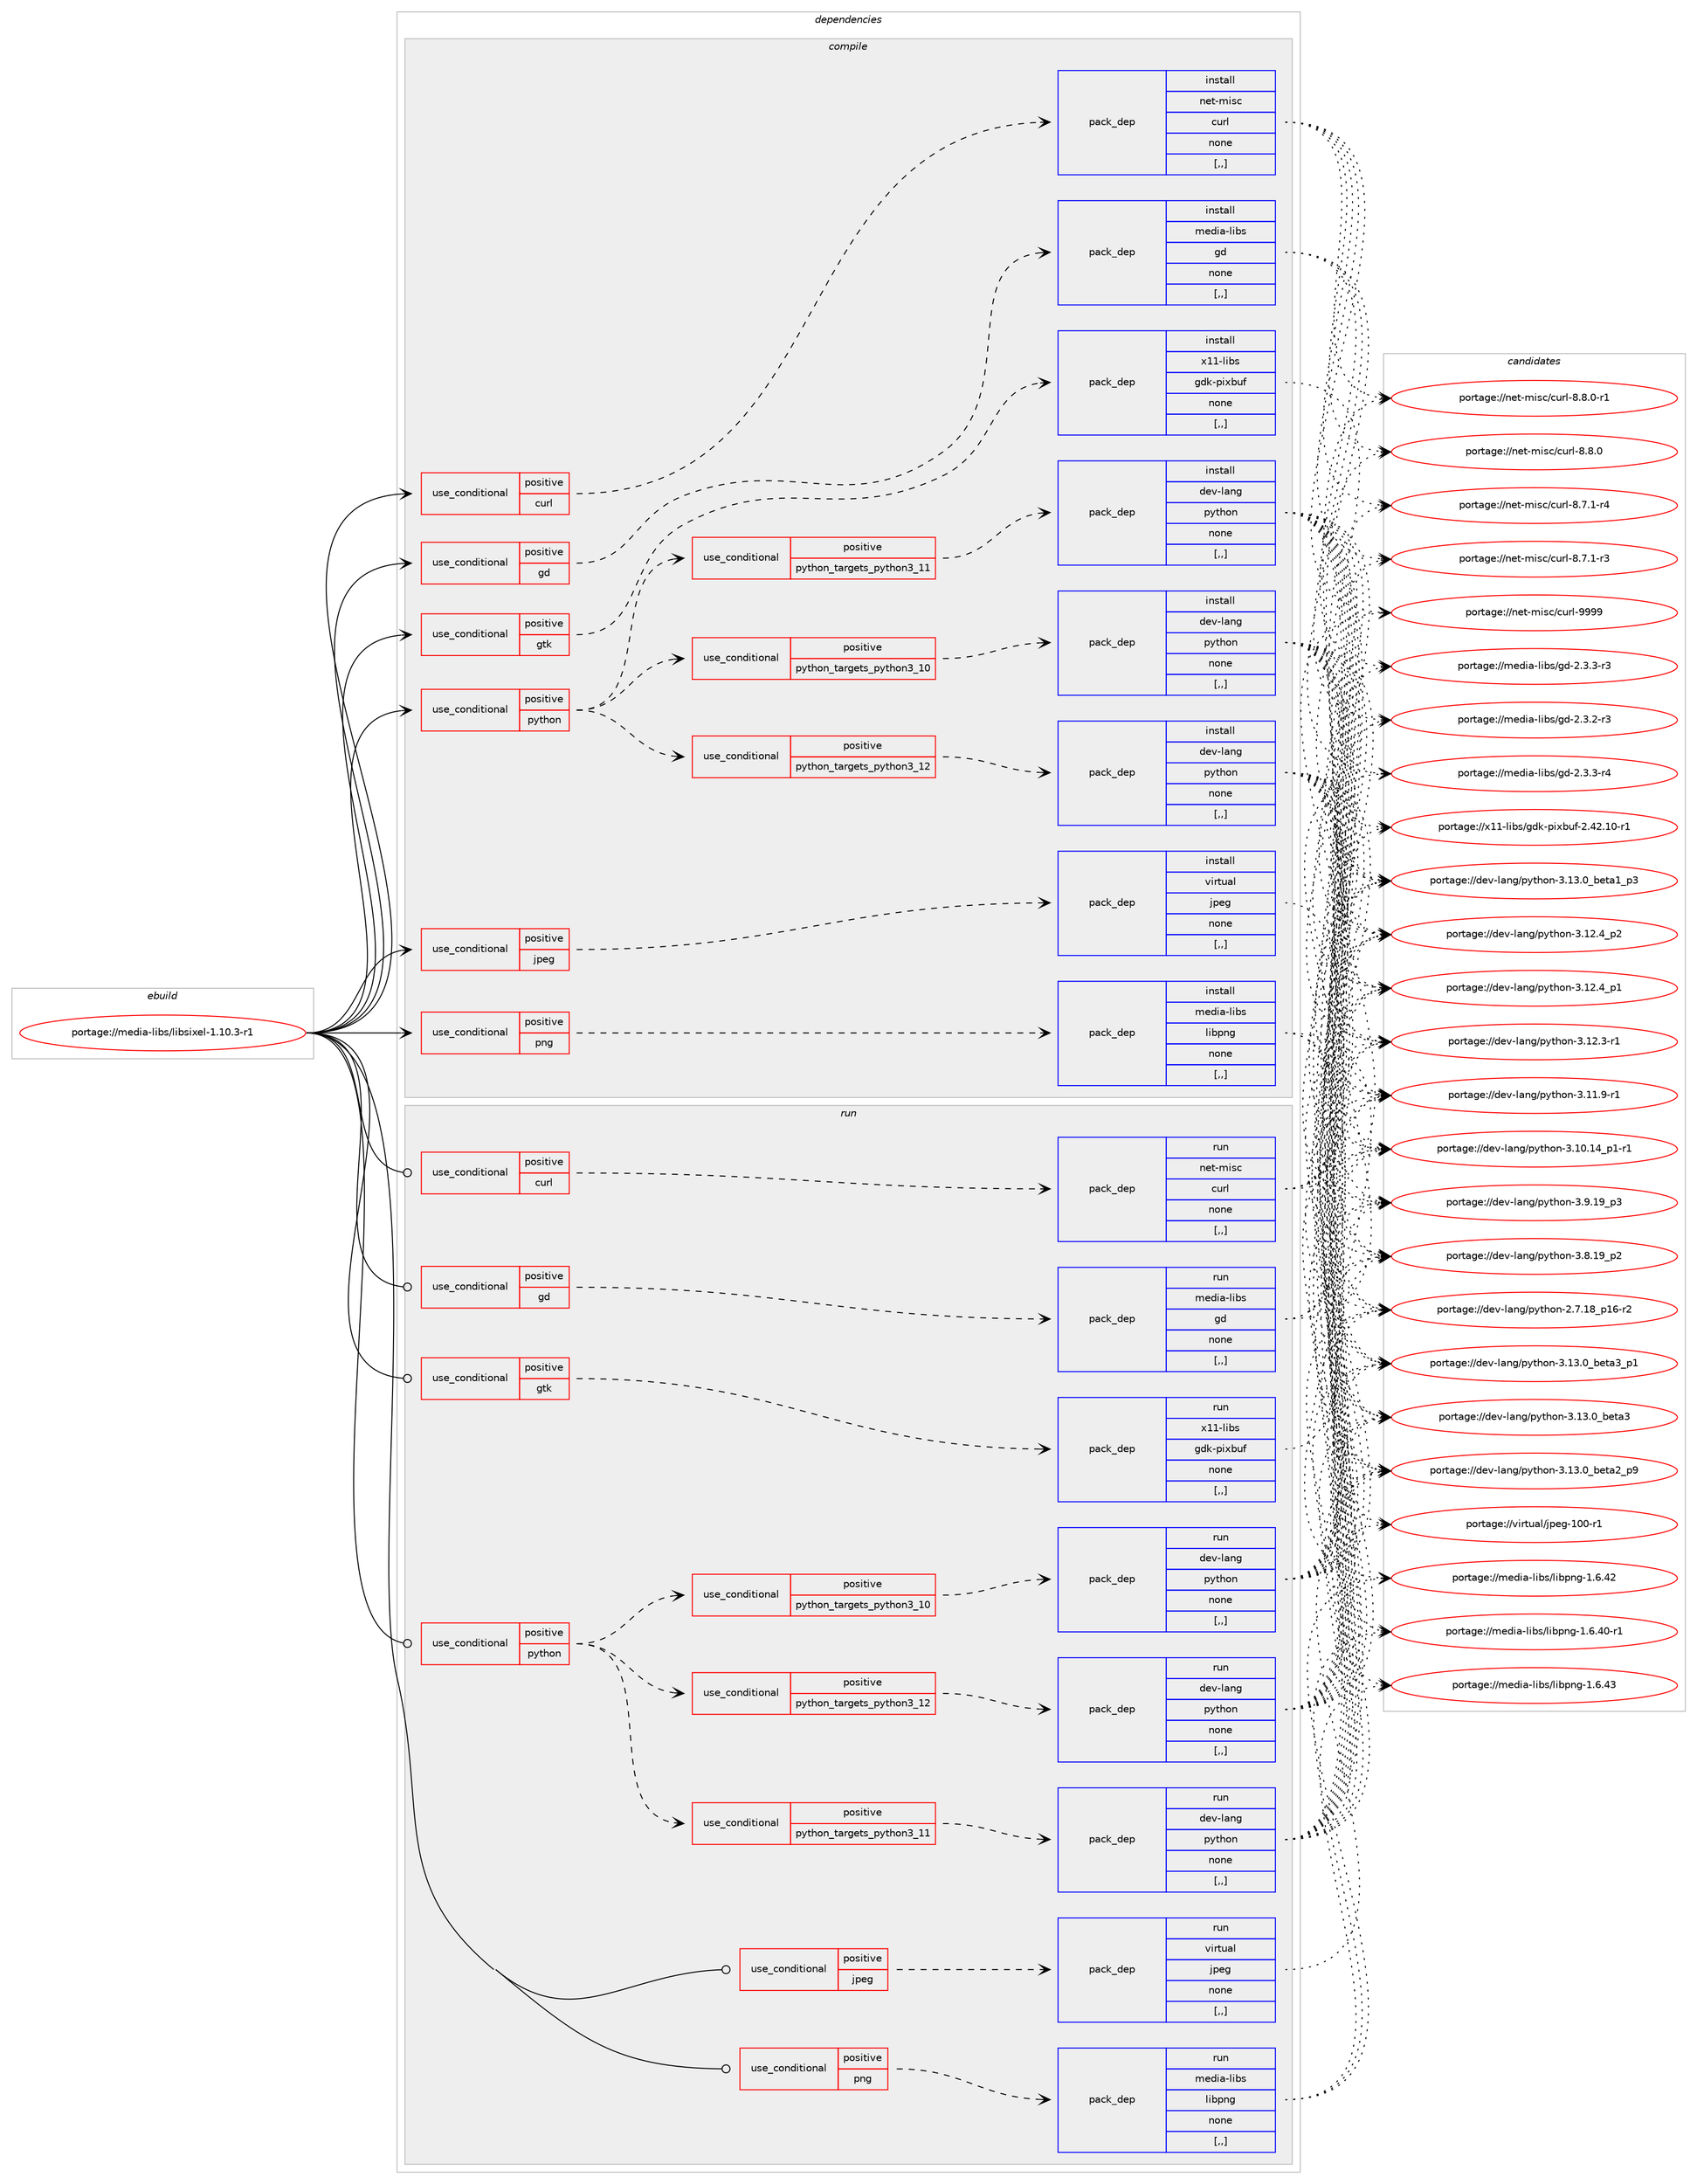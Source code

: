 digraph prolog {

# *************
# Graph options
# *************

newrank=true;
concentrate=true;
compound=true;
graph [rankdir=LR,fontname=Helvetica,fontsize=10,ranksep=1.5];#, ranksep=2.5, nodesep=0.2];
edge  [arrowhead=vee];
node  [fontname=Helvetica,fontsize=10];

# **********
# The ebuild
# **********

subgraph cluster_leftcol {
color=gray;
rank=same;
label=<<i>ebuild</i>>;
id [label="portage://media-libs/libsixel-1.10.3-r1", color=red, width=4, href="../media-libs/libsixel-1.10.3-r1.svg"];
}

# ****************
# The dependencies
# ****************

subgraph cluster_midcol {
color=gray;
label=<<i>dependencies</i>>;
subgraph cluster_compile {
fillcolor="#eeeeee";
style=filled;
label=<<i>compile</i>>;
subgraph cond75759 {
dependency299451 [label=<<TABLE BORDER="0" CELLBORDER="1" CELLSPACING="0" CELLPADDING="4"><TR><TD ROWSPAN="3" CELLPADDING="10">use_conditional</TD></TR><TR><TD>positive</TD></TR><TR><TD>curl</TD></TR></TABLE>>, shape=none, color=red];
subgraph pack221319 {
dependency299452 [label=<<TABLE BORDER="0" CELLBORDER="1" CELLSPACING="0" CELLPADDING="4" WIDTH="220"><TR><TD ROWSPAN="6" CELLPADDING="30">pack_dep</TD></TR><TR><TD WIDTH="110">install</TD></TR><TR><TD>net-misc</TD></TR><TR><TD>curl</TD></TR><TR><TD>none</TD></TR><TR><TD>[,,]</TD></TR></TABLE>>, shape=none, color=blue];
}
dependency299451:e -> dependency299452:w [weight=20,style="dashed",arrowhead="vee"];
}
id:e -> dependency299451:w [weight=20,style="solid",arrowhead="vee"];
subgraph cond75760 {
dependency299453 [label=<<TABLE BORDER="0" CELLBORDER="1" CELLSPACING="0" CELLPADDING="4"><TR><TD ROWSPAN="3" CELLPADDING="10">use_conditional</TD></TR><TR><TD>positive</TD></TR><TR><TD>gd</TD></TR></TABLE>>, shape=none, color=red];
subgraph pack221320 {
dependency299454 [label=<<TABLE BORDER="0" CELLBORDER="1" CELLSPACING="0" CELLPADDING="4" WIDTH="220"><TR><TD ROWSPAN="6" CELLPADDING="30">pack_dep</TD></TR><TR><TD WIDTH="110">install</TD></TR><TR><TD>media-libs</TD></TR><TR><TD>gd</TD></TR><TR><TD>none</TD></TR><TR><TD>[,,]</TD></TR></TABLE>>, shape=none, color=blue];
}
dependency299453:e -> dependency299454:w [weight=20,style="dashed",arrowhead="vee"];
}
id:e -> dependency299453:w [weight=20,style="solid",arrowhead="vee"];
subgraph cond75761 {
dependency299455 [label=<<TABLE BORDER="0" CELLBORDER="1" CELLSPACING="0" CELLPADDING="4"><TR><TD ROWSPAN="3" CELLPADDING="10">use_conditional</TD></TR><TR><TD>positive</TD></TR><TR><TD>gtk</TD></TR></TABLE>>, shape=none, color=red];
subgraph pack221321 {
dependency299456 [label=<<TABLE BORDER="0" CELLBORDER="1" CELLSPACING="0" CELLPADDING="4" WIDTH="220"><TR><TD ROWSPAN="6" CELLPADDING="30">pack_dep</TD></TR><TR><TD WIDTH="110">install</TD></TR><TR><TD>x11-libs</TD></TR><TR><TD>gdk-pixbuf</TD></TR><TR><TD>none</TD></TR><TR><TD>[,,]</TD></TR></TABLE>>, shape=none, color=blue];
}
dependency299455:e -> dependency299456:w [weight=20,style="dashed",arrowhead="vee"];
}
id:e -> dependency299455:w [weight=20,style="solid",arrowhead="vee"];
subgraph cond75762 {
dependency299457 [label=<<TABLE BORDER="0" CELLBORDER="1" CELLSPACING="0" CELLPADDING="4"><TR><TD ROWSPAN="3" CELLPADDING="10">use_conditional</TD></TR><TR><TD>positive</TD></TR><TR><TD>jpeg</TD></TR></TABLE>>, shape=none, color=red];
subgraph pack221322 {
dependency299458 [label=<<TABLE BORDER="0" CELLBORDER="1" CELLSPACING="0" CELLPADDING="4" WIDTH="220"><TR><TD ROWSPAN="6" CELLPADDING="30">pack_dep</TD></TR><TR><TD WIDTH="110">install</TD></TR><TR><TD>virtual</TD></TR><TR><TD>jpeg</TD></TR><TR><TD>none</TD></TR><TR><TD>[,,]</TD></TR></TABLE>>, shape=none, color=blue];
}
dependency299457:e -> dependency299458:w [weight=20,style="dashed",arrowhead="vee"];
}
id:e -> dependency299457:w [weight=20,style="solid",arrowhead="vee"];
subgraph cond75763 {
dependency299459 [label=<<TABLE BORDER="0" CELLBORDER="1" CELLSPACING="0" CELLPADDING="4"><TR><TD ROWSPAN="3" CELLPADDING="10">use_conditional</TD></TR><TR><TD>positive</TD></TR><TR><TD>png</TD></TR></TABLE>>, shape=none, color=red];
subgraph pack221323 {
dependency299460 [label=<<TABLE BORDER="0" CELLBORDER="1" CELLSPACING="0" CELLPADDING="4" WIDTH="220"><TR><TD ROWSPAN="6" CELLPADDING="30">pack_dep</TD></TR><TR><TD WIDTH="110">install</TD></TR><TR><TD>media-libs</TD></TR><TR><TD>libpng</TD></TR><TR><TD>none</TD></TR><TR><TD>[,,]</TD></TR></TABLE>>, shape=none, color=blue];
}
dependency299459:e -> dependency299460:w [weight=20,style="dashed",arrowhead="vee"];
}
id:e -> dependency299459:w [weight=20,style="solid",arrowhead="vee"];
subgraph cond75764 {
dependency299461 [label=<<TABLE BORDER="0" CELLBORDER="1" CELLSPACING="0" CELLPADDING="4"><TR><TD ROWSPAN="3" CELLPADDING="10">use_conditional</TD></TR><TR><TD>positive</TD></TR><TR><TD>python</TD></TR></TABLE>>, shape=none, color=red];
subgraph cond75765 {
dependency299462 [label=<<TABLE BORDER="0" CELLBORDER="1" CELLSPACING="0" CELLPADDING="4"><TR><TD ROWSPAN="3" CELLPADDING="10">use_conditional</TD></TR><TR><TD>positive</TD></TR><TR><TD>python_targets_python3_10</TD></TR></TABLE>>, shape=none, color=red];
subgraph pack221324 {
dependency299463 [label=<<TABLE BORDER="0" CELLBORDER="1" CELLSPACING="0" CELLPADDING="4" WIDTH="220"><TR><TD ROWSPAN="6" CELLPADDING="30">pack_dep</TD></TR><TR><TD WIDTH="110">install</TD></TR><TR><TD>dev-lang</TD></TR><TR><TD>python</TD></TR><TR><TD>none</TD></TR><TR><TD>[,,]</TD></TR></TABLE>>, shape=none, color=blue];
}
dependency299462:e -> dependency299463:w [weight=20,style="dashed",arrowhead="vee"];
}
dependency299461:e -> dependency299462:w [weight=20,style="dashed",arrowhead="vee"];
subgraph cond75766 {
dependency299464 [label=<<TABLE BORDER="0" CELLBORDER="1" CELLSPACING="0" CELLPADDING="4"><TR><TD ROWSPAN="3" CELLPADDING="10">use_conditional</TD></TR><TR><TD>positive</TD></TR><TR><TD>python_targets_python3_11</TD></TR></TABLE>>, shape=none, color=red];
subgraph pack221325 {
dependency299465 [label=<<TABLE BORDER="0" CELLBORDER="1" CELLSPACING="0" CELLPADDING="4" WIDTH="220"><TR><TD ROWSPAN="6" CELLPADDING="30">pack_dep</TD></TR><TR><TD WIDTH="110">install</TD></TR><TR><TD>dev-lang</TD></TR><TR><TD>python</TD></TR><TR><TD>none</TD></TR><TR><TD>[,,]</TD></TR></TABLE>>, shape=none, color=blue];
}
dependency299464:e -> dependency299465:w [weight=20,style="dashed",arrowhead="vee"];
}
dependency299461:e -> dependency299464:w [weight=20,style="dashed",arrowhead="vee"];
subgraph cond75767 {
dependency299466 [label=<<TABLE BORDER="0" CELLBORDER="1" CELLSPACING="0" CELLPADDING="4"><TR><TD ROWSPAN="3" CELLPADDING="10">use_conditional</TD></TR><TR><TD>positive</TD></TR><TR><TD>python_targets_python3_12</TD></TR></TABLE>>, shape=none, color=red];
subgraph pack221326 {
dependency299467 [label=<<TABLE BORDER="0" CELLBORDER="1" CELLSPACING="0" CELLPADDING="4" WIDTH="220"><TR><TD ROWSPAN="6" CELLPADDING="30">pack_dep</TD></TR><TR><TD WIDTH="110">install</TD></TR><TR><TD>dev-lang</TD></TR><TR><TD>python</TD></TR><TR><TD>none</TD></TR><TR><TD>[,,]</TD></TR></TABLE>>, shape=none, color=blue];
}
dependency299466:e -> dependency299467:w [weight=20,style="dashed",arrowhead="vee"];
}
dependency299461:e -> dependency299466:w [weight=20,style="dashed",arrowhead="vee"];
}
id:e -> dependency299461:w [weight=20,style="solid",arrowhead="vee"];
}
subgraph cluster_compileandrun {
fillcolor="#eeeeee";
style=filled;
label=<<i>compile and run</i>>;
}
subgraph cluster_run {
fillcolor="#eeeeee";
style=filled;
label=<<i>run</i>>;
subgraph cond75768 {
dependency299468 [label=<<TABLE BORDER="0" CELLBORDER="1" CELLSPACING="0" CELLPADDING="4"><TR><TD ROWSPAN="3" CELLPADDING="10">use_conditional</TD></TR><TR><TD>positive</TD></TR><TR><TD>curl</TD></TR></TABLE>>, shape=none, color=red];
subgraph pack221327 {
dependency299469 [label=<<TABLE BORDER="0" CELLBORDER="1" CELLSPACING="0" CELLPADDING="4" WIDTH="220"><TR><TD ROWSPAN="6" CELLPADDING="30">pack_dep</TD></TR><TR><TD WIDTH="110">run</TD></TR><TR><TD>net-misc</TD></TR><TR><TD>curl</TD></TR><TR><TD>none</TD></TR><TR><TD>[,,]</TD></TR></TABLE>>, shape=none, color=blue];
}
dependency299468:e -> dependency299469:w [weight=20,style="dashed",arrowhead="vee"];
}
id:e -> dependency299468:w [weight=20,style="solid",arrowhead="odot"];
subgraph cond75769 {
dependency299470 [label=<<TABLE BORDER="0" CELLBORDER="1" CELLSPACING="0" CELLPADDING="4"><TR><TD ROWSPAN="3" CELLPADDING="10">use_conditional</TD></TR><TR><TD>positive</TD></TR><TR><TD>gd</TD></TR></TABLE>>, shape=none, color=red];
subgraph pack221328 {
dependency299471 [label=<<TABLE BORDER="0" CELLBORDER="1" CELLSPACING="0" CELLPADDING="4" WIDTH="220"><TR><TD ROWSPAN="6" CELLPADDING="30">pack_dep</TD></TR><TR><TD WIDTH="110">run</TD></TR><TR><TD>media-libs</TD></TR><TR><TD>gd</TD></TR><TR><TD>none</TD></TR><TR><TD>[,,]</TD></TR></TABLE>>, shape=none, color=blue];
}
dependency299470:e -> dependency299471:w [weight=20,style="dashed",arrowhead="vee"];
}
id:e -> dependency299470:w [weight=20,style="solid",arrowhead="odot"];
subgraph cond75770 {
dependency299472 [label=<<TABLE BORDER="0" CELLBORDER="1" CELLSPACING="0" CELLPADDING="4"><TR><TD ROWSPAN="3" CELLPADDING="10">use_conditional</TD></TR><TR><TD>positive</TD></TR><TR><TD>gtk</TD></TR></TABLE>>, shape=none, color=red];
subgraph pack221329 {
dependency299473 [label=<<TABLE BORDER="0" CELLBORDER="1" CELLSPACING="0" CELLPADDING="4" WIDTH="220"><TR><TD ROWSPAN="6" CELLPADDING="30">pack_dep</TD></TR><TR><TD WIDTH="110">run</TD></TR><TR><TD>x11-libs</TD></TR><TR><TD>gdk-pixbuf</TD></TR><TR><TD>none</TD></TR><TR><TD>[,,]</TD></TR></TABLE>>, shape=none, color=blue];
}
dependency299472:e -> dependency299473:w [weight=20,style="dashed",arrowhead="vee"];
}
id:e -> dependency299472:w [weight=20,style="solid",arrowhead="odot"];
subgraph cond75771 {
dependency299474 [label=<<TABLE BORDER="0" CELLBORDER="1" CELLSPACING="0" CELLPADDING="4"><TR><TD ROWSPAN="3" CELLPADDING="10">use_conditional</TD></TR><TR><TD>positive</TD></TR><TR><TD>jpeg</TD></TR></TABLE>>, shape=none, color=red];
subgraph pack221330 {
dependency299475 [label=<<TABLE BORDER="0" CELLBORDER="1" CELLSPACING="0" CELLPADDING="4" WIDTH="220"><TR><TD ROWSPAN="6" CELLPADDING="30">pack_dep</TD></TR><TR><TD WIDTH="110">run</TD></TR><TR><TD>virtual</TD></TR><TR><TD>jpeg</TD></TR><TR><TD>none</TD></TR><TR><TD>[,,]</TD></TR></TABLE>>, shape=none, color=blue];
}
dependency299474:e -> dependency299475:w [weight=20,style="dashed",arrowhead="vee"];
}
id:e -> dependency299474:w [weight=20,style="solid",arrowhead="odot"];
subgraph cond75772 {
dependency299476 [label=<<TABLE BORDER="0" CELLBORDER="1" CELLSPACING="0" CELLPADDING="4"><TR><TD ROWSPAN="3" CELLPADDING="10">use_conditional</TD></TR><TR><TD>positive</TD></TR><TR><TD>png</TD></TR></TABLE>>, shape=none, color=red];
subgraph pack221331 {
dependency299477 [label=<<TABLE BORDER="0" CELLBORDER="1" CELLSPACING="0" CELLPADDING="4" WIDTH="220"><TR><TD ROWSPAN="6" CELLPADDING="30">pack_dep</TD></TR><TR><TD WIDTH="110">run</TD></TR><TR><TD>media-libs</TD></TR><TR><TD>libpng</TD></TR><TR><TD>none</TD></TR><TR><TD>[,,]</TD></TR></TABLE>>, shape=none, color=blue];
}
dependency299476:e -> dependency299477:w [weight=20,style="dashed",arrowhead="vee"];
}
id:e -> dependency299476:w [weight=20,style="solid",arrowhead="odot"];
subgraph cond75773 {
dependency299478 [label=<<TABLE BORDER="0" CELLBORDER="1" CELLSPACING="0" CELLPADDING="4"><TR><TD ROWSPAN="3" CELLPADDING="10">use_conditional</TD></TR><TR><TD>positive</TD></TR><TR><TD>python</TD></TR></TABLE>>, shape=none, color=red];
subgraph cond75774 {
dependency299479 [label=<<TABLE BORDER="0" CELLBORDER="1" CELLSPACING="0" CELLPADDING="4"><TR><TD ROWSPAN="3" CELLPADDING="10">use_conditional</TD></TR><TR><TD>positive</TD></TR><TR><TD>python_targets_python3_10</TD></TR></TABLE>>, shape=none, color=red];
subgraph pack221332 {
dependency299480 [label=<<TABLE BORDER="0" CELLBORDER="1" CELLSPACING="0" CELLPADDING="4" WIDTH="220"><TR><TD ROWSPAN="6" CELLPADDING="30">pack_dep</TD></TR><TR><TD WIDTH="110">run</TD></TR><TR><TD>dev-lang</TD></TR><TR><TD>python</TD></TR><TR><TD>none</TD></TR><TR><TD>[,,]</TD></TR></TABLE>>, shape=none, color=blue];
}
dependency299479:e -> dependency299480:w [weight=20,style="dashed",arrowhead="vee"];
}
dependency299478:e -> dependency299479:w [weight=20,style="dashed",arrowhead="vee"];
subgraph cond75775 {
dependency299481 [label=<<TABLE BORDER="0" CELLBORDER="1" CELLSPACING="0" CELLPADDING="4"><TR><TD ROWSPAN="3" CELLPADDING="10">use_conditional</TD></TR><TR><TD>positive</TD></TR><TR><TD>python_targets_python3_11</TD></TR></TABLE>>, shape=none, color=red];
subgraph pack221333 {
dependency299482 [label=<<TABLE BORDER="0" CELLBORDER="1" CELLSPACING="0" CELLPADDING="4" WIDTH="220"><TR><TD ROWSPAN="6" CELLPADDING="30">pack_dep</TD></TR><TR><TD WIDTH="110">run</TD></TR><TR><TD>dev-lang</TD></TR><TR><TD>python</TD></TR><TR><TD>none</TD></TR><TR><TD>[,,]</TD></TR></TABLE>>, shape=none, color=blue];
}
dependency299481:e -> dependency299482:w [weight=20,style="dashed",arrowhead="vee"];
}
dependency299478:e -> dependency299481:w [weight=20,style="dashed",arrowhead="vee"];
subgraph cond75776 {
dependency299483 [label=<<TABLE BORDER="0" CELLBORDER="1" CELLSPACING="0" CELLPADDING="4"><TR><TD ROWSPAN="3" CELLPADDING="10">use_conditional</TD></TR><TR><TD>positive</TD></TR><TR><TD>python_targets_python3_12</TD></TR></TABLE>>, shape=none, color=red];
subgraph pack221334 {
dependency299484 [label=<<TABLE BORDER="0" CELLBORDER="1" CELLSPACING="0" CELLPADDING="4" WIDTH="220"><TR><TD ROWSPAN="6" CELLPADDING="30">pack_dep</TD></TR><TR><TD WIDTH="110">run</TD></TR><TR><TD>dev-lang</TD></TR><TR><TD>python</TD></TR><TR><TD>none</TD></TR><TR><TD>[,,]</TD></TR></TABLE>>, shape=none, color=blue];
}
dependency299483:e -> dependency299484:w [weight=20,style="dashed",arrowhead="vee"];
}
dependency299478:e -> dependency299483:w [weight=20,style="dashed",arrowhead="vee"];
}
id:e -> dependency299478:w [weight=20,style="solid",arrowhead="odot"];
}
}

# **************
# The candidates
# **************

subgraph cluster_choices {
rank=same;
color=gray;
label=<<i>candidates</i>>;

subgraph choice221319 {
color=black;
nodesep=1;
choice110101116451091051159947991171141084557575757 [label="portage://net-misc/curl-9999", color=red, width=4,href="../net-misc/curl-9999.svg"];
choice110101116451091051159947991171141084556465646484511449 [label="portage://net-misc/curl-8.8.0-r1", color=red, width=4,href="../net-misc/curl-8.8.0-r1.svg"];
choice11010111645109105115994799117114108455646564648 [label="portage://net-misc/curl-8.8.0", color=red, width=4,href="../net-misc/curl-8.8.0.svg"];
choice110101116451091051159947991171141084556465546494511452 [label="portage://net-misc/curl-8.7.1-r4", color=red, width=4,href="../net-misc/curl-8.7.1-r4.svg"];
choice110101116451091051159947991171141084556465546494511451 [label="portage://net-misc/curl-8.7.1-r3", color=red, width=4,href="../net-misc/curl-8.7.1-r3.svg"];
dependency299452:e -> choice110101116451091051159947991171141084557575757:w [style=dotted,weight="100"];
dependency299452:e -> choice110101116451091051159947991171141084556465646484511449:w [style=dotted,weight="100"];
dependency299452:e -> choice11010111645109105115994799117114108455646564648:w [style=dotted,weight="100"];
dependency299452:e -> choice110101116451091051159947991171141084556465546494511452:w [style=dotted,weight="100"];
dependency299452:e -> choice110101116451091051159947991171141084556465546494511451:w [style=dotted,weight="100"];
}
subgraph choice221320 {
color=black;
nodesep=1;
choice109101100105974510810598115471031004550465146514511452 [label="portage://media-libs/gd-2.3.3-r4", color=red, width=4,href="../media-libs/gd-2.3.3-r4.svg"];
choice109101100105974510810598115471031004550465146514511451 [label="portage://media-libs/gd-2.3.3-r3", color=red, width=4,href="../media-libs/gd-2.3.3-r3.svg"];
choice109101100105974510810598115471031004550465146504511451 [label="portage://media-libs/gd-2.3.2-r3", color=red, width=4,href="../media-libs/gd-2.3.2-r3.svg"];
dependency299454:e -> choice109101100105974510810598115471031004550465146514511452:w [style=dotted,weight="100"];
dependency299454:e -> choice109101100105974510810598115471031004550465146514511451:w [style=dotted,weight="100"];
dependency299454:e -> choice109101100105974510810598115471031004550465146504511451:w [style=dotted,weight="100"];
}
subgraph choice221321 {
color=black;
nodesep=1;
choice1204949451081059811547103100107451121051209811710245504652504649484511449 [label="portage://x11-libs/gdk-pixbuf-2.42.10-r1", color=red, width=4,href="../x11-libs/gdk-pixbuf-2.42.10-r1.svg"];
dependency299456:e -> choice1204949451081059811547103100107451121051209811710245504652504649484511449:w [style=dotted,weight="100"];
}
subgraph choice221322 {
color=black;
nodesep=1;
choice1181051141161179710847106112101103454948484511449 [label="portage://virtual/jpeg-100-r1", color=red, width=4,href="../virtual/jpeg-100-r1.svg"];
dependency299458:e -> choice1181051141161179710847106112101103454948484511449:w [style=dotted,weight="100"];
}
subgraph choice221323 {
color=black;
nodesep=1;
choice109101100105974510810598115471081059811211010345494654465251 [label="portage://media-libs/libpng-1.6.43", color=red, width=4,href="../media-libs/libpng-1.6.43.svg"];
choice109101100105974510810598115471081059811211010345494654465250 [label="portage://media-libs/libpng-1.6.42", color=red, width=4,href="../media-libs/libpng-1.6.42.svg"];
choice1091011001059745108105981154710810598112110103454946544652484511449 [label="portage://media-libs/libpng-1.6.40-r1", color=red, width=4,href="../media-libs/libpng-1.6.40-r1.svg"];
dependency299460:e -> choice109101100105974510810598115471081059811211010345494654465251:w [style=dotted,weight="100"];
dependency299460:e -> choice109101100105974510810598115471081059811211010345494654465250:w [style=dotted,weight="100"];
dependency299460:e -> choice1091011001059745108105981154710810598112110103454946544652484511449:w [style=dotted,weight="100"];
}
subgraph choice221324 {
color=black;
nodesep=1;
choice10010111845108971101034711212111610411111045514649514648959810111697519511249 [label="portage://dev-lang/python-3.13.0_beta3_p1", color=red, width=4,href="../dev-lang/python-3.13.0_beta3_p1.svg"];
choice1001011184510897110103471121211161041111104551464951464895981011169751 [label="portage://dev-lang/python-3.13.0_beta3", color=red, width=4,href="../dev-lang/python-3.13.0_beta3.svg"];
choice10010111845108971101034711212111610411111045514649514648959810111697509511257 [label="portage://dev-lang/python-3.13.0_beta2_p9", color=red, width=4,href="../dev-lang/python-3.13.0_beta2_p9.svg"];
choice10010111845108971101034711212111610411111045514649514648959810111697499511251 [label="portage://dev-lang/python-3.13.0_beta1_p3", color=red, width=4,href="../dev-lang/python-3.13.0_beta1_p3.svg"];
choice100101118451089711010347112121116104111110455146495046529511250 [label="portage://dev-lang/python-3.12.4_p2", color=red, width=4,href="../dev-lang/python-3.12.4_p2.svg"];
choice100101118451089711010347112121116104111110455146495046529511249 [label="portage://dev-lang/python-3.12.4_p1", color=red, width=4,href="../dev-lang/python-3.12.4_p1.svg"];
choice100101118451089711010347112121116104111110455146495046514511449 [label="portage://dev-lang/python-3.12.3-r1", color=red, width=4,href="../dev-lang/python-3.12.3-r1.svg"];
choice100101118451089711010347112121116104111110455146494946574511449 [label="portage://dev-lang/python-3.11.9-r1", color=red, width=4,href="../dev-lang/python-3.11.9-r1.svg"];
choice100101118451089711010347112121116104111110455146494846495295112494511449 [label="portage://dev-lang/python-3.10.14_p1-r1", color=red, width=4,href="../dev-lang/python-3.10.14_p1-r1.svg"];
choice100101118451089711010347112121116104111110455146574649579511251 [label="portage://dev-lang/python-3.9.19_p3", color=red, width=4,href="../dev-lang/python-3.9.19_p3.svg"];
choice100101118451089711010347112121116104111110455146564649579511250 [label="portage://dev-lang/python-3.8.19_p2", color=red, width=4,href="../dev-lang/python-3.8.19_p2.svg"];
choice100101118451089711010347112121116104111110455046554649569511249544511450 [label="portage://dev-lang/python-2.7.18_p16-r2", color=red, width=4,href="../dev-lang/python-2.7.18_p16-r2.svg"];
dependency299463:e -> choice10010111845108971101034711212111610411111045514649514648959810111697519511249:w [style=dotted,weight="100"];
dependency299463:e -> choice1001011184510897110103471121211161041111104551464951464895981011169751:w [style=dotted,weight="100"];
dependency299463:e -> choice10010111845108971101034711212111610411111045514649514648959810111697509511257:w [style=dotted,weight="100"];
dependency299463:e -> choice10010111845108971101034711212111610411111045514649514648959810111697499511251:w [style=dotted,weight="100"];
dependency299463:e -> choice100101118451089711010347112121116104111110455146495046529511250:w [style=dotted,weight="100"];
dependency299463:e -> choice100101118451089711010347112121116104111110455146495046529511249:w [style=dotted,weight="100"];
dependency299463:e -> choice100101118451089711010347112121116104111110455146495046514511449:w [style=dotted,weight="100"];
dependency299463:e -> choice100101118451089711010347112121116104111110455146494946574511449:w [style=dotted,weight="100"];
dependency299463:e -> choice100101118451089711010347112121116104111110455146494846495295112494511449:w [style=dotted,weight="100"];
dependency299463:e -> choice100101118451089711010347112121116104111110455146574649579511251:w [style=dotted,weight="100"];
dependency299463:e -> choice100101118451089711010347112121116104111110455146564649579511250:w [style=dotted,weight="100"];
dependency299463:e -> choice100101118451089711010347112121116104111110455046554649569511249544511450:w [style=dotted,weight="100"];
}
subgraph choice221325 {
color=black;
nodesep=1;
choice10010111845108971101034711212111610411111045514649514648959810111697519511249 [label="portage://dev-lang/python-3.13.0_beta3_p1", color=red, width=4,href="../dev-lang/python-3.13.0_beta3_p1.svg"];
choice1001011184510897110103471121211161041111104551464951464895981011169751 [label="portage://dev-lang/python-3.13.0_beta3", color=red, width=4,href="../dev-lang/python-3.13.0_beta3.svg"];
choice10010111845108971101034711212111610411111045514649514648959810111697509511257 [label="portage://dev-lang/python-3.13.0_beta2_p9", color=red, width=4,href="../dev-lang/python-3.13.0_beta2_p9.svg"];
choice10010111845108971101034711212111610411111045514649514648959810111697499511251 [label="portage://dev-lang/python-3.13.0_beta1_p3", color=red, width=4,href="../dev-lang/python-3.13.0_beta1_p3.svg"];
choice100101118451089711010347112121116104111110455146495046529511250 [label="portage://dev-lang/python-3.12.4_p2", color=red, width=4,href="../dev-lang/python-3.12.4_p2.svg"];
choice100101118451089711010347112121116104111110455146495046529511249 [label="portage://dev-lang/python-3.12.4_p1", color=red, width=4,href="../dev-lang/python-3.12.4_p1.svg"];
choice100101118451089711010347112121116104111110455146495046514511449 [label="portage://dev-lang/python-3.12.3-r1", color=red, width=4,href="../dev-lang/python-3.12.3-r1.svg"];
choice100101118451089711010347112121116104111110455146494946574511449 [label="portage://dev-lang/python-3.11.9-r1", color=red, width=4,href="../dev-lang/python-3.11.9-r1.svg"];
choice100101118451089711010347112121116104111110455146494846495295112494511449 [label="portage://dev-lang/python-3.10.14_p1-r1", color=red, width=4,href="../dev-lang/python-3.10.14_p1-r1.svg"];
choice100101118451089711010347112121116104111110455146574649579511251 [label="portage://dev-lang/python-3.9.19_p3", color=red, width=4,href="../dev-lang/python-3.9.19_p3.svg"];
choice100101118451089711010347112121116104111110455146564649579511250 [label="portage://dev-lang/python-3.8.19_p2", color=red, width=4,href="../dev-lang/python-3.8.19_p2.svg"];
choice100101118451089711010347112121116104111110455046554649569511249544511450 [label="portage://dev-lang/python-2.7.18_p16-r2", color=red, width=4,href="../dev-lang/python-2.7.18_p16-r2.svg"];
dependency299465:e -> choice10010111845108971101034711212111610411111045514649514648959810111697519511249:w [style=dotted,weight="100"];
dependency299465:e -> choice1001011184510897110103471121211161041111104551464951464895981011169751:w [style=dotted,weight="100"];
dependency299465:e -> choice10010111845108971101034711212111610411111045514649514648959810111697509511257:w [style=dotted,weight="100"];
dependency299465:e -> choice10010111845108971101034711212111610411111045514649514648959810111697499511251:w [style=dotted,weight="100"];
dependency299465:e -> choice100101118451089711010347112121116104111110455146495046529511250:w [style=dotted,weight="100"];
dependency299465:e -> choice100101118451089711010347112121116104111110455146495046529511249:w [style=dotted,weight="100"];
dependency299465:e -> choice100101118451089711010347112121116104111110455146495046514511449:w [style=dotted,weight="100"];
dependency299465:e -> choice100101118451089711010347112121116104111110455146494946574511449:w [style=dotted,weight="100"];
dependency299465:e -> choice100101118451089711010347112121116104111110455146494846495295112494511449:w [style=dotted,weight="100"];
dependency299465:e -> choice100101118451089711010347112121116104111110455146574649579511251:w [style=dotted,weight="100"];
dependency299465:e -> choice100101118451089711010347112121116104111110455146564649579511250:w [style=dotted,weight="100"];
dependency299465:e -> choice100101118451089711010347112121116104111110455046554649569511249544511450:w [style=dotted,weight="100"];
}
subgraph choice221326 {
color=black;
nodesep=1;
choice10010111845108971101034711212111610411111045514649514648959810111697519511249 [label="portage://dev-lang/python-3.13.0_beta3_p1", color=red, width=4,href="../dev-lang/python-3.13.0_beta3_p1.svg"];
choice1001011184510897110103471121211161041111104551464951464895981011169751 [label="portage://dev-lang/python-3.13.0_beta3", color=red, width=4,href="../dev-lang/python-3.13.0_beta3.svg"];
choice10010111845108971101034711212111610411111045514649514648959810111697509511257 [label="portage://dev-lang/python-3.13.0_beta2_p9", color=red, width=4,href="../dev-lang/python-3.13.0_beta2_p9.svg"];
choice10010111845108971101034711212111610411111045514649514648959810111697499511251 [label="portage://dev-lang/python-3.13.0_beta1_p3", color=red, width=4,href="../dev-lang/python-3.13.0_beta1_p3.svg"];
choice100101118451089711010347112121116104111110455146495046529511250 [label="portage://dev-lang/python-3.12.4_p2", color=red, width=4,href="../dev-lang/python-3.12.4_p2.svg"];
choice100101118451089711010347112121116104111110455146495046529511249 [label="portage://dev-lang/python-3.12.4_p1", color=red, width=4,href="../dev-lang/python-3.12.4_p1.svg"];
choice100101118451089711010347112121116104111110455146495046514511449 [label="portage://dev-lang/python-3.12.3-r1", color=red, width=4,href="../dev-lang/python-3.12.3-r1.svg"];
choice100101118451089711010347112121116104111110455146494946574511449 [label="portage://dev-lang/python-3.11.9-r1", color=red, width=4,href="../dev-lang/python-3.11.9-r1.svg"];
choice100101118451089711010347112121116104111110455146494846495295112494511449 [label="portage://dev-lang/python-3.10.14_p1-r1", color=red, width=4,href="../dev-lang/python-3.10.14_p1-r1.svg"];
choice100101118451089711010347112121116104111110455146574649579511251 [label="portage://dev-lang/python-3.9.19_p3", color=red, width=4,href="../dev-lang/python-3.9.19_p3.svg"];
choice100101118451089711010347112121116104111110455146564649579511250 [label="portage://dev-lang/python-3.8.19_p2", color=red, width=4,href="../dev-lang/python-3.8.19_p2.svg"];
choice100101118451089711010347112121116104111110455046554649569511249544511450 [label="portage://dev-lang/python-2.7.18_p16-r2", color=red, width=4,href="../dev-lang/python-2.7.18_p16-r2.svg"];
dependency299467:e -> choice10010111845108971101034711212111610411111045514649514648959810111697519511249:w [style=dotted,weight="100"];
dependency299467:e -> choice1001011184510897110103471121211161041111104551464951464895981011169751:w [style=dotted,weight="100"];
dependency299467:e -> choice10010111845108971101034711212111610411111045514649514648959810111697509511257:w [style=dotted,weight="100"];
dependency299467:e -> choice10010111845108971101034711212111610411111045514649514648959810111697499511251:w [style=dotted,weight="100"];
dependency299467:e -> choice100101118451089711010347112121116104111110455146495046529511250:w [style=dotted,weight="100"];
dependency299467:e -> choice100101118451089711010347112121116104111110455146495046529511249:w [style=dotted,weight="100"];
dependency299467:e -> choice100101118451089711010347112121116104111110455146495046514511449:w [style=dotted,weight="100"];
dependency299467:e -> choice100101118451089711010347112121116104111110455146494946574511449:w [style=dotted,weight="100"];
dependency299467:e -> choice100101118451089711010347112121116104111110455146494846495295112494511449:w [style=dotted,weight="100"];
dependency299467:e -> choice100101118451089711010347112121116104111110455146574649579511251:w [style=dotted,weight="100"];
dependency299467:e -> choice100101118451089711010347112121116104111110455146564649579511250:w [style=dotted,weight="100"];
dependency299467:e -> choice100101118451089711010347112121116104111110455046554649569511249544511450:w [style=dotted,weight="100"];
}
subgraph choice221327 {
color=black;
nodesep=1;
choice110101116451091051159947991171141084557575757 [label="portage://net-misc/curl-9999", color=red, width=4,href="../net-misc/curl-9999.svg"];
choice110101116451091051159947991171141084556465646484511449 [label="portage://net-misc/curl-8.8.0-r1", color=red, width=4,href="../net-misc/curl-8.8.0-r1.svg"];
choice11010111645109105115994799117114108455646564648 [label="portage://net-misc/curl-8.8.0", color=red, width=4,href="../net-misc/curl-8.8.0.svg"];
choice110101116451091051159947991171141084556465546494511452 [label="portage://net-misc/curl-8.7.1-r4", color=red, width=4,href="../net-misc/curl-8.7.1-r4.svg"];
choice110101116451091051159947991171141084556465546494511451 [label="portage://net-misc/curl-8.7.1-r3", color=red, width=4,href="../net-misc/curl-8.7.1-r3.svg"];
dependency299469:e -> choice110101116451091051159947991171141084557575757:w [style=dotted,weight="100"];
dependency299469:e -> choice110101116451091051159947991171141084556465646484511449:w [style=dotted,weight="100"];
dependency299469:e -> choice11010111645109105115994799117114108455646564648:w [style=dotted,weight="100"];
dependency299469:e -> choice110101116451091051159947991171141084556465546494511452:w [style=dotted,weight="100"];
dependency299469:e -> choice110101116451091051159947991171141084556465546494511451:w [style=dotted,weight="100"];
}
subgraph choice221328 {
color=black;
nodesep=1;
choice109101100105974510810598115471031004550465146514511452 [label="portage://media-libs/gd-2.3.3-r4", color=red, width=4,href="../media-libs/gd-2.3.3-r4.svg"];
choice109101100105974510810598115471031004550465146514511451 [label="portage://media-libs/gd-2.3.3-r3", color=red, width=4,href="../media-libs/gd-2.3.3-r3.svg"];
choice109101100105974510810598115471031004550465146504511451 [label="portage://media-libs/gd-2.3.2-r3", color=red, width=4,href="../media-libs/gd-2.3.2-r3.svg"];
dependency299471:e -> choice109101100105974510810598115471031004550465146514511452:w [style=dotted,weight="100"];
dependency299471:e -> choice109101100105974510810598115471031004550465146514511451:w [style=dotted,weight="100"];
dependency299471:e -> choice109101100105974510810598115471031004550465146504511451:w [style=dotted,weight="100"];
}
subgraph choice221329 {
color=black;
nodesep=1;
choice1204949451081059811547103100107451121051209811710245504652504649484511449 [label="portage://x11-libs/gdk-pixbuf-2.42.10-r1", color=red, width=4,href="../x11-libs/gdk-pixbuf-2.42.10-r1.svg"];
dependency299473:e -> choice1204949451081059811547103100107451121051209811710245504652504649484511449:w [style=dotted,weight="100"];
}
subgraph choice221330 {
color=black;
nodesep=1;
choice1181051141161179710847106112101103454948484511449 [label="portage://virtual/jpeg-100-r1", color=red, width=4,href="../virtual/jpeg-100-r1.svg"];
dependency299475:e -> choice1181051141161179710847106112101103454948484511449:w [style=dotted,weight="100"];
}
subgraph choice221331 {
color=black;
nodesep=1;
choice109101100105974510810598115471081059811211010345494654465251 [label="portage://media-libs/libpng-1.6.43", color=red, width=4,href="../media-libs/libpng-1.6.43.svg"];
choice109101100105974510810598115471081059811211010345494654465250 [label="portage://media-libs/libpng-1.6.42", color=red, width=4,href="../media-libs/libpng-1.6.42.svg"];
choice1091011001059745108105981154710810598112110103454946544652484511449 [label="portage://media-libs/libpng-1.6.40-r1", color=red, width=4,href="../media-libs/libpng-1.6.40-r1.svg"];
dependency299477:e -> choice109101100105974510810598115471081059811211010345494654465251:w [style=dotted,weight="100"];
dependency299477:e -> choice109101100105974510810598115471081059811211010345494654465250:w [style=dotted,weight="100"];
dependency299477:e -> choice1091011001059745108105981154710810598112110103454946544652484511449:w [style=dotted,weight="100"];
}
subgraph choice221332 {
color=black;
nodesep=1;
choice10010111845108971101034711212111610411111045514649514648959810111697519511249 [label="portage://dev-lang/python-3.13.0_beta3_p1", color=red, width=4,href="../dev-lang/python-3.13.0_beta3_p1.svg"];
choice1001011184510897110103471121211161041111104551464951464895981011169751 [label="portage://dev-lang/python-3.13.0_beta3", color=red, width=4,href="../dev-lang/python-3.13.0_beta3.svg"];
choice10010111845108971101034711212111610411111045514649514648959810111697509511257 [label="portage://dev-lang/python-3.13.0_beta2_p9", color=red, width=4,href="../dev-lang/python-3.13.0_beta2_p9.svg"];
choice10010111845108971101034711212111610411111045514649514648959810111697499511251 [label="portage://dev-lang/python-3.13.0_beta1_p3", color=red, width=4,href="../dev-lang/python-3.13.0_beta1_p3.svg"];
choice100101118451089711010347112121116104111110455146495046529511250 [label="portage://dev-lang/python-3.12.4_p2", color=red, width=4,href="../dev-lang/python-3.12.4_p2.svg"];
choice100101118451089711010347112121116104111110455146495046529511249 [label="portage://dev-lang/python-3.12.4_p1", color=red, width=4,href="../dev-lang/python-3.12.4_p1.svg"];
choice100101118451089711010347112121116104111110455146495046514511449 [label="portage://dev-lang/python-3.12.3-r1", color=red, width=4,href="../dev-lang/python-3.12.3-r1.svg"];
choice100101118451089711010347112121116104111110455146494946574511449 [label="portage://dev-lang/python-3.11.9-r1", color=red, width=4,href="../dev-lang/python-3.11.9-r1.svg"];
choice100101118451089711010347112121116104111110455146494846495295112494511449 [label="portage://dev-lang/python-3.10.14_p1-r1", color=red, width=4,href="../dev-lang/python-3.10.14_p1-r1.svg"];
choice100101118451089711010347112121116104111110455146574649579511251 [label="portage://dev-lang/python-3.9.19_p3", color=red, width=4,href="../dev-lang/python-3.9.19_p3.svg"];
choice100101118451089711010347112121116104111110455146564649579511250 [label="portage://dev-lang/python-3.8.19_p2", color=red, width=4,href="../dev-lang/python-3.8.19_p2.svg"];
choice100101118451089711010347112121116104111110455046554649569511249544511450 [label="portage://dev-lang/python-2.7.18_p16-r2", color=red, width=4,href="../dev-lang/python-2.7.18_p16-r2.svg"];
dependency299480:e -> choice10010111845108971101034711212111610411111045514649514648959810111697519511249:w [style=dotted,weight="100"];
dependency299480:e -> choice1001011184510897110103471121211161041111104551464951464895981011169751:w [style=dotted,weight="100"];
dependency299480:e -> choice10010111845108971101034711212111610411111045514649514648959810111697509511257:w [style=dotted,weight="100"];
dependency299480:e -> choice10010111845108971101034711212111610411111045514649514648959810111697499511251:w [style=dotted,weight="100"];
dependency299480:e -> choice100101118451089711010347112121116104111110455146495046529511250:w [style=dotted,weight="100"];
dependency299480:e -> choice100101118451089711010347112121116104111110455146495046529511249:w [style=dotted,weight="100"];
dependency299480:e -> choice100101118451089711010347112121116104111110455146495046514511449:w [style=dotted,weight="100"];
dependency299480:e -> choice100101118451089711010347112121116104111110455146494946574511449:w [style=dotted,weight="100"];
dependency299480:e -> choice100101118451089711010347112121116104111110455146494846495295112494511449:w [style=dotted,weight="100"];
dependency299480:e -> choice100101118451089711010347112121116104111110455146574649579511251:w [style=dotted,weight="100"];
dependency299480:e -> choice100101118451089711010347112121116104111110455146564649579511250:w [style=dotted,weight="100"];
dependency299480:e -> choice100101118451089711010347112121116104111110455046554649569511249544511450:w [style=dotted,weight="100"];
}
subgraph choice221333 {
color=black;
nodesep=1;
choice10010111845108971101034711212111610411111045514649514648959810111697519511249 [label="portage://dev-lang/python-3.13.0_beta3_p1", color=red, width=4,href="../dev-lang/python-3.13.0_beta3_p1.svg"];
choice1001011184510897110103471121211161041111104551464951464895981011169751 [label="portage://dev-lang/python-3.13.0_beta3", color=red, width=4,href="../dev-lang/python-3.13.0_beta3.svg"];
choice10010111845108971101034711212111610411111045514649514648959810111697509511257 [label="portage://dev-lang/python-3.13.0_beta2_p9", color=red, width=4,href="../dev-lang/python-3.13.0_beta2_p9.svg"];
choice10010111845108971101034711212111610411111045514649514648959810111697499511251 [label="portage://dev-lang/python-3.13.0_beta1_p3", color=red, width=4,href="../dev-lang/python-3.13.0_beta1_p3.svg"];
choice100101118451089711010347112121116104111110455146495046529511250 [label="portage://dev-lang/python-3.12.4_p2", color=red, width=4,href="../dev-lang/python-3.12.4_p2.svg"];
choice100101118451089711010347112121116104111110455146495046529511249 [label="portage://dev-lang/python-3.12.4_p1", color=red, width=4,href="../dev-lang/python-3.12.4_p1.svg"];
choice100101118451089711010347112121116104111110455146495046514511449 [label="portage://dev-lang/python-3.12.3-r1", color=red, width=4,href="../dev-lang/python-3.12.3-r1.svg"];
choice100101118451089711010347112121116104111110455146494946574511449 [label="portage://dev-lang/python-3.11.9-r1", color=red, width=4,href="../dev-lang/python-3.11.9-r1.svg"];
choice100101118451089711010347112121116104111110455146494846495295112494511449 [label="portage://dev-lang/python-3.10.14_p1-r1", color=red, width=4,href="../dev-lang/python-3.10.14_p1-r1.svg"];
choice100101118451089711010347112121116104111110455146574649579511251 [label="portage://dev-lang/python-3.9.19_p3", color=red, width=4,href="../dev-lang/python-3.9.19_p3.svg"];
choice100101118451089711010347112121116104111110455146564649579511250 [label="portage://dev-lang/python-3.8.19_p2", color=red, width=4,href="../dev-lang/python-3.8.19_p2.svg"];
choice100101118451089711010347112121116104111110455046554649569511249544511450 [label="portage://dev-lang/python-2.7.18_p16-r2", color=red, width=4,href="../dev-lang/python-2.7.18_p16-r2.svg"];
dependency299482:e -> choice10010111845108971101034711212111610411111045514649514648959810111697519511249:w [style=dotted,weight="100"];
dependency299482:e -> choice1001011184510897110103471121211161041111104551464951464895981011169751:w [style=dotted,weight="100"];
dependency299482:e -> choice10010111845108971101034711212111610411111045514649514648959810111697509511257:w [style=dotted,weight="100"];
dependency299482:e -> choice10010111845108971101034711212111610411111045514649514648959810111697499511251:w [style=dotted,weight="100"];
dependency299482:e -> choice100101118451089711010347112121116104111110455146495046529511250:w [style=dotted,weight="100"];
dependency299482:e -> choice100101118451089711010347112121116104111110455146495046529511249:w [style=dotted,weight="100"];
dependency299482:e -> choice100101118451089711010347112121116104111110455146495046514511449:w [style=dotted,weight="100"];
dependency299482:e -> choice100101118451089711010347112121116104111110455146494946574511449:w [style=dotted,weight="100"];
dependency299482:e -> choice100101118451089711010347112121116104111110455146494846495295112494511449:w [style=dotted,weight="100"];
dependency299482:e -> choice100101118451089711010347112121116104111110455146574649579511251:w [style=dotted,weight="100"];
dependency299482:e -> choice100101118451089711010347112121116104111110455146564649579511250:w [style=dotted,weight="100"];
dependency299482:e -> choice100101118451089711010347112121116104111110455046554649569511249544511450:w [style=dotted,weight="100"];
}
subgraph choice221334 {
color=black;
nodesep=1;
choice10010111845108971101034711212111610411111045514649514648959810111697519511249 [label="portage://dev-lang/python-3.13.0_beta3_p1", color=red, width=4,href="../dev-lang/python-3.13.0_beta3_p1.svg"];
choice1001011184510897110103471121211161041111104551464951464895981011169751 [label="portage://dev-lang/python-3.13.0_beta3", color=red, width=4,href="../dev-lang/python-3.13.0_beta3.svg"];
choice10010111845108971101034711212111610411111045514649514648959810111697509511257 [label="portage://dev-lang/python-3.13.0_beta2_p9", color=red, width=4,href="../dev-lang/python-3.13.0_beta2_p9.svg"];
choice10010111845108971101034711212111610411111045514649514648959810111697499511251 [label="portage://dev-lang/python-3.13.0_beta1_p3", color=red, width=4,href="../dev-lang/python-3.13.0_beta1_p3.svg"];
choice100101118451089711010347112121116104111110455146495046529511250 [label="portage://dev-lang/python-3.12.4_p2", color=red, width=4,href="../dev-lang/python-3.12.4_p2.svg"];
choice100101118451089711010347112121116104111110455146495046529511249 [label="portage://dev-lang/python-3.12.4_p1", color=red, width=4,href="../dev-lang/python-3.12.4_p1.svg"];
choice100101118451089711010347112121116104111110455146495046514511449 [label="portage://dev-lang/python-3.12.3-r1", color=red, width=4,href="../dev-lang/python-3.12.3-r1.svg"];
choice100101118451089711010347112121116104111110455146494946574511449 [label="portage://dev-lang/python-3.11.9-r1", color=red, width=4,href="../dev-lang/python-3.11.9-r1.svg"];
choice100101118451089711010347112121116104111110455146494846495295112494511449 [label="portage://dev-lang/python-3.10.14_p1-r1", color=red, width=4,href="../dev-lang/python-3.10.14_p1-r1.svg"];
choice100101118451089711010347112121116104111110455146574649579511251 [label="portage://dev-lang/python-3.9.19_p3", color=red, width=4,href="../dev-lang/python-3.9.19_p3.svg"];
choice100101118451089711010347112121116104111110455146564649579511250 [label="portage://dev-lang/python-3.8.19_p2", color=red, width=4,href="../dev-lang/python-3.8.19_p2.svg"];
choice100101118451089711010347112121116104111110455046554649569511249544511450 [label="portage://dev-lang/python-2.7.18_p16-r2", color=red, width=4,href="../dev-lang/python-2.7.18_p16-r2.svg"];
dependency299484:e -> choice10010111845108971101034711212111610411111045514649514648959810111697519511249:w [style=dotted,weight="100"];
dependency299484:e -> choice1001011184510897110103471121211161041111104551464951464895981011169751:w [style=dotted,weight="100"];
dependency299484:e -> choice10010111845108971101034711212111610411111045514649514648959810111697509511257:w [style=dotted,weight="100"];
dependency299484:e -> choice10010111845108971101034711212111610411111045514649514648959810111697499511251:w [style=dotted,weight="100"];
dependency299484:e -> choice100101118451089711010347112121116104111110455146495046529511250:w [style=dotted,weight="100"];
dependency299484:e -> choice100101118451089711010347112121116104111110455146495046529511249:w [style=dotted,weight="100"];
dependency299484:e -> choice100101118451089711010347112121116104111110455146495046514511449:w [style=dotted,weight="100"];
dependency299484:e -> choice100101118451089711010347112121116104111110455146494946574511449:w [style=dotted,weight="100"];
dependency299484:e -> choice100101118451089711010347112121116104111110455146494846495295112494511449:w [style=dotted,weight="100"];
dependency299484:e -> choice100101118451089711010347112121116104111110455146574649579511251:w [style=dotted,weight="100"];
dependency299484:e -> choice100101118451089711010347112121116104111110455146564649579511250:w [style=dotted,weight="100"];
dependency299484:e -> choice100101118451089711010347112121116104111110455046554649569511249544511450:w [style=dotted,weight="100"];
}
}

}
